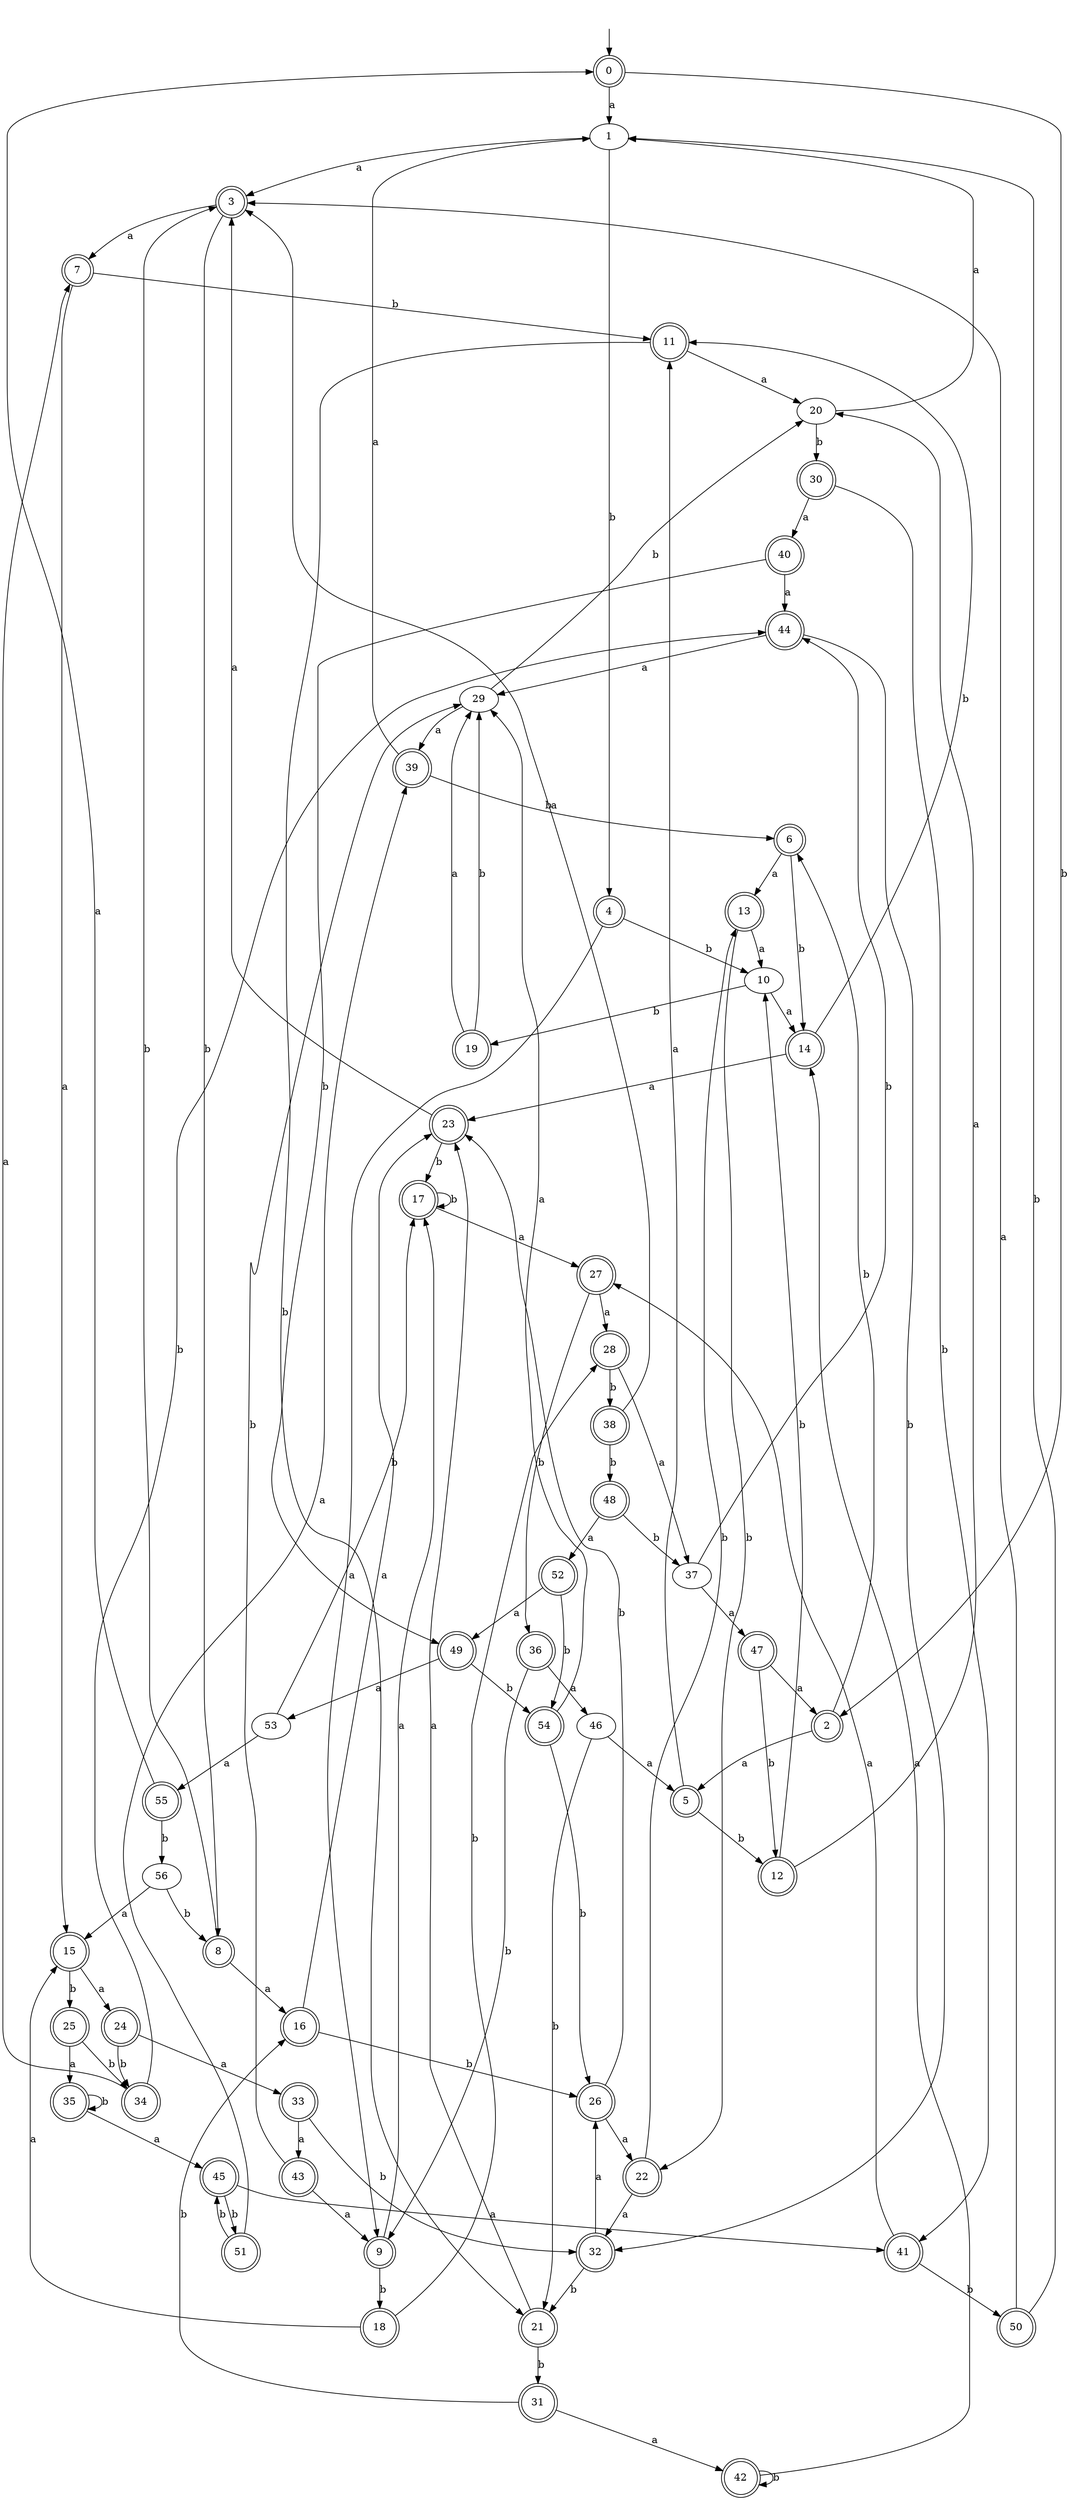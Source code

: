 digraph RandomDFA {
  __start0 [label="", shape=none];
  __start0 -> 0 [label=""];
  0 [shape=circle] [shape=doublecircle]
  0 -> 1 [label="a"]
  0 -> 2 [label="b"]
  1
  1 -> 3 [label="a"]
  1 -> 4 [label="b"]
  2 [shape=doublecircle]
  2 -> 5 [label="a"]
  2 -> 6 [label="b"]
  3 [shape=doublecircle]
  3 -> 7 [label="a"]
  3 -> 8 [label="b"]
  4 [shape=doublecircle]
  4 -> 9 [label="a"]
  4 -> 10 [label="b"]
  5 [shape=doublecircle]
  5 -> 11 [label="a"]
  5 -> 12 [label="b"]
  6 [shape=doublecircle]
  6 -> 13 [label="a"]
  6 -> 14 [label="b"]
  7 [shape=doublecircle]
  7 -> 15 [label="a"]
  7 -> 11 [label="b"]
  8 [shape=doublecircle]
  8 -> 16 [label="a"]
  8 -> 3 [label="b"]
  9 [shape=doublecircle]
  9 -> 17 [label="a"]
  9 -> 18 [label="b"]
  10
  10 -> 14 [label="a"]
  10 -> 19 [label="b"]
  11 [shape=doublecircle]
  11 -> 20 [label="a"]
  11 -> 21 [label="b"]
  12 [shape=doublecircle]
  12 -> 20 [label="a"]
  12 -> 10 [label="b"]
  13 [shape=doublecircle]
  13 -> 10 [label="a"]
  13 -> 22 [label="b"]
  14 [shape=doublecircle]
  14 -> 23 [label="a"]
  14 -> 11 [label="b"]
  15 [shape=doublecircle]
  15 -> 24 [label="a"]
  15 -> 25 [label="b"]
  16 [shape=doublecircle]
  16 -> 23 [label="a"]
  16 -> 26 [label="b"]
  17 [shape=doublecircle]
  17 -> 27 [label="a"]
  17 -> 17 [label="b"]
  18 [shape=doublecircle]
  18 -> 15 [label="a"]
  18 -> 28 [label="b"]
  19 [shape=doublecircle]
  19 -> 29 [label="a"]
  19 -> 29 [label="b"]
  20
  20 -> 1 [label="a"]
  20 -> 30 [label="b"]
  21 [shape=doublecircle]
  21 -> 23 [label="a"]
  21 -> 31 [label="b"]
  22 [shape=doublecircle]
  22 -> 32 [label="a"]
  22 -> 13 [label="b"]
  23 [shape=doublecircle]
  23 -> 3 [label="a"]
  23 -> 17 [label="b"]
  24 [shape=doublecircle]
  24 -> 33 [label="a"]
  24 -> 34 [label="b"]
  25 [shape=doublecircle]
  25 -> 35 [label="a"]
  25 -> 34 [label="b"]
  26 [shape=doublecircle]
  26 -> 22 [label="a"]
  26 -> 23 [label="b"]
  27 [shape=doublecircle]
  27 -> 28 [label="a"]
  27 -> 36 [label="b"]
  28 [shape=doublecircle]
  28 -> 37 [label="a"]
  28 -> 38 [label="b"]
  29
  29 -> 39 [label="a"]
  29 -> 20 [label="b"]
  30 [shape=doublecircle]
  30 -> 40 [label="a"]
  30 -> 41 [label="b"]
  31 [shape=doublecircle]
  31 -> 42 [label="a"]
  31 -> 16 [label="b"]
  32 [shape=doublecircle]
  32 -> 26 [label="a"]
  32 -> 21 [label="b"]
  33 [shape=doublecircle]
  33 -> 43 [label="a"]
  33 -> 32 [label="b"]
  34 [shape=doublecircle]
  34 -> 7 [label="a"]
  34 -> 44 [label="b"]
  35 [shape=doublecircle]
  35 -> 45 [label="a"]
  35 -> 35 [label="b"]
  36 [shape=doublecircle]
  36 -> 46 [label="a"]
  36 -> 9 [label="b"]
  37
  37 -> 47 [label="a"]
  37 -> 44 [label="b"]
  38 [shape=doublecircle]
  38 -> 3 [label="a"]
  38 -> 48 [label="b"]
  39 [shape=doublecircle]
  39 -> 1 [label="a"]
  39 -> 6 [label="b"]
  40 [shape=doublecircle]
  40 -> 44 [label="a"]
  40 -> 49 [label="b"]
  41 [shape=doublecircle]
  41 -> 27 [label="a"]
  41 -> 50 [label="b"]
  42 [shape=doublecircle]
  42 -> 14 [label="a"]
  42 -> 42 [label="b"]
  43 [shape=doublecircle]
  43 -> 9 [label="a"]
  43 -> 29 [label="b"]
  44 [shape=doublecircle]
  44 -> 29 [label="a"]
  44 -> 32 [label="b"]
  45 [shape=doublecircle]
  45 -> 41 [label="a"]
  45 -> 51 [label="b"]
  46
  46 -> 5 [label="a"]
  46 -> 21 [label="b"]
  47 [shape=doublecircle]
  47 -> 2 [label="a"]
  47 -> 12 [label="b"]
  48 [shape=doublecircle]
  48 -> 52 [label="a"]
  48 -> 37 [label="b"]
  49 [shape=doublecircle]
  49 -> 53 [label="a"]
  49 -> 54 [label="b"]
  50 [shape=doublecircle]
  50 -> 3 [label="a"]
  50 -> 1 [label="b"]
  51 [shape=doublecircle]
  51 -> 39 [label="a"]
  51 -> 45 [label="b"]
  52 [shape=doublecircle]
  52 -> 49 [label="a"]
  52 -> 54 [label="b"]
  53
  53 -> 55 [label="a"]
  53 -> 17 [label="b"]
  54 [shape=doublecircle]
  54 -> 29 [label="a"]
  54 -> 26 [label="b"]
  55 [shape=doublecircle]
  55 -> 0 [label="a"]
  55 -> 56 [label="b"]
  56
  56 -> 15 [label="a"]
  56 -> 8 [label="b"]
}
